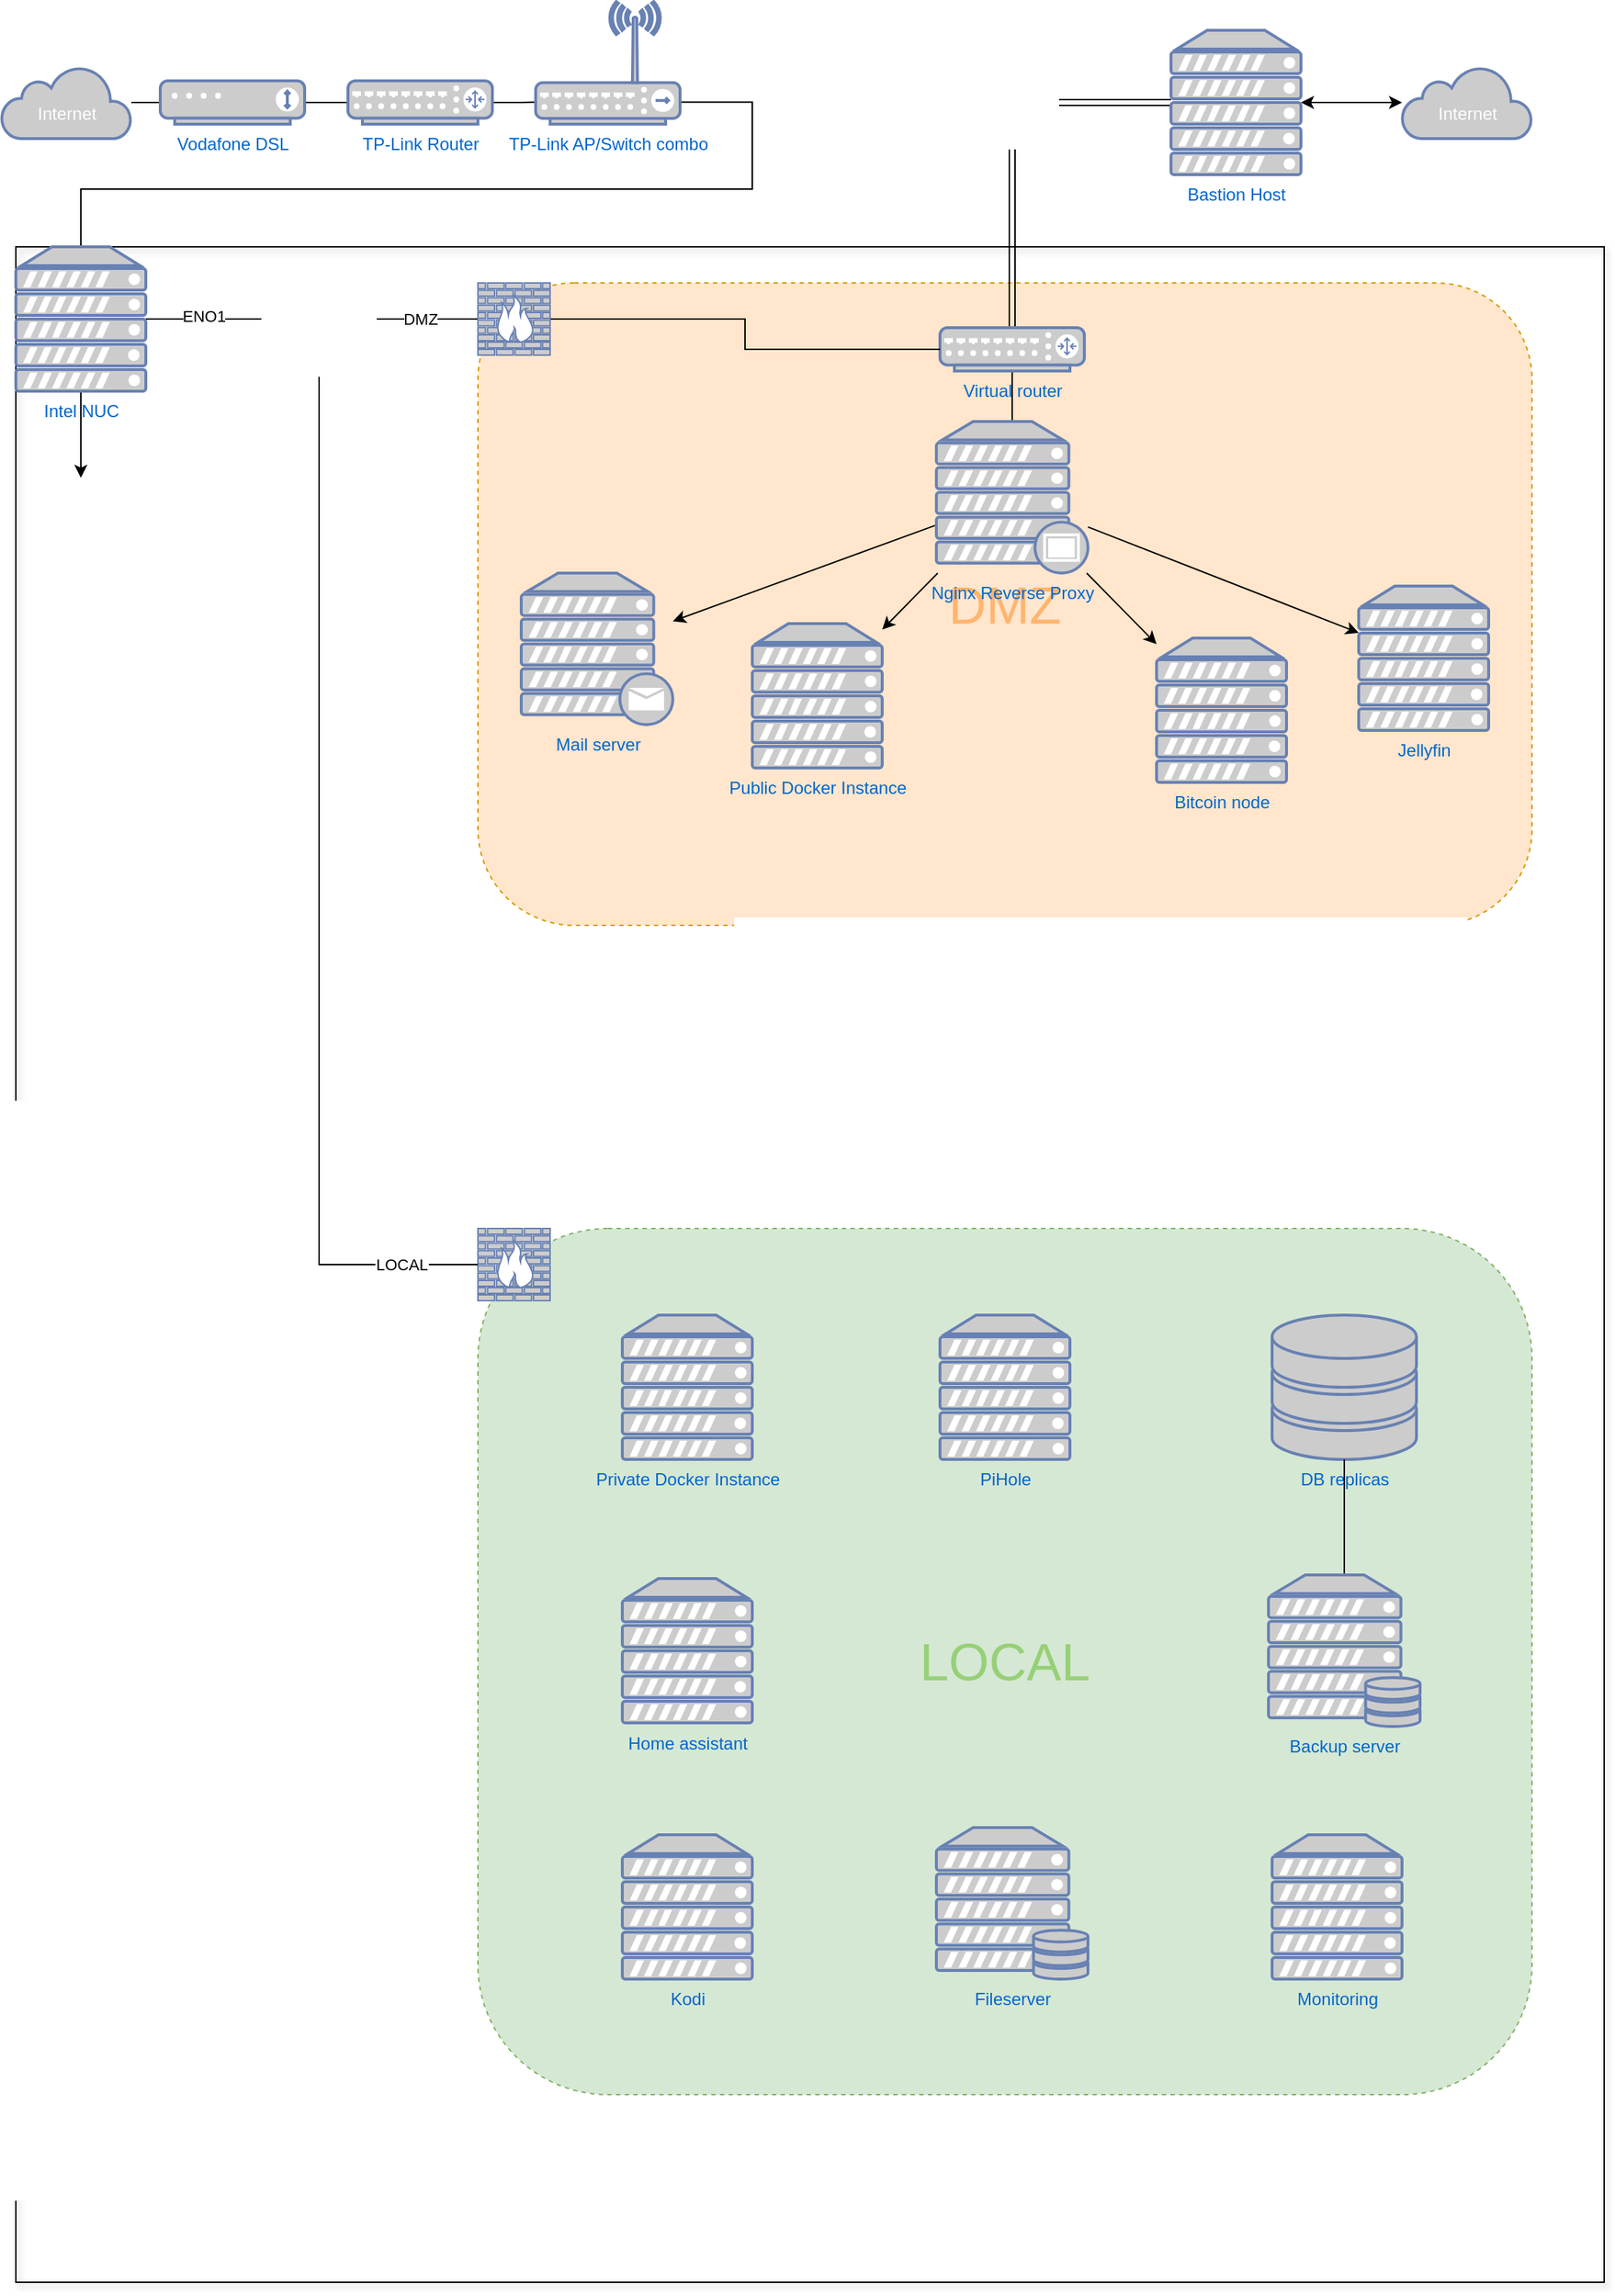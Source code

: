 <mxfile version="24.4.8" type="device">
  <diagram name="Page-1" id="bfe91b75-5d2c-26a0-9c1d-138518896778">
    <mxGraphModel dx="916" dy="1268" grid="1" gridSize="10" guides="1" tooltips="1" connect="1" arrows="1" fold="1" page="1" pageScale="1" pageWidth="1169" pageHeight="827" background="none" math="0" shadow="0">
      <root>
        <mxCell id="0" />
        <mxCell id="1" parent="0" />
        <mxCell id="vLiRyafSho3IueOwRu0H-55" value="&lt;span style=&quot;font-size: 36px;&quot;&gt;&lt;font color=&quot;#97d077&quot;&gt;LOCAL&lt;/font&gt;&lt;/span&gt;" style="rounded=1;whiteSpace=wrap;html=1;fillColor=#d5e8d4;dashed=1;perimeterSpacing=0;strokeColor=#82b366;" parent="1" vertex="1">
          <mxGeometry x="360" y="880" width="730" height="600" as="geometry" />
        </mxCell>
        <mxCell id="vLiRyafSho3IueOwRu0H-13" value="" style="rounded=0;whiteSpace=wrap;html=1;fillColor=none;movable=0;resizable=0;rotatable=0;deletable=0;editable=0;locked=1;connectable=0;glass=0;shadow=1;" parent="1" vertex="1">
          <mxGeometry x="40" y="200" width="1100" height="1410" as="geometry" />
        </mxCell>
        <mxCell id="vLiRyafSho3IueOwRu0H-20" value="" style="shape=image;imageAspect=0;aspect=fixed;verticalLabelPosition=bottom;verticalAlign=top;image=https://camo.githubusercontent.com/cb6c50486cf76c4a9a9a4c7811f8bf97f59f7512d11119a386021086997cae0e/68747470733a2f2f7777772e70726f786d6f782e636f6d2f696d616765732f70726f786d6f782f50726f786d6f785f73796d626f6c5f7374616e646172645f6865782e706e67;" parent="1" vertex="1">
          <mxGeometry x="210" y="210" width="80" height="80" as="geometry" />
        </mxCell>
        <mxCell id="vLiRyafSho3IueOwRu0H-28" value="&lt;font color=&quot;#ffb570&quot; style=&quot;font-size: 36px;&quot;&gt;DMZ&lt;/font&gt;" style="rounded=1;whiteSpace=wrap;html=1;fillColor=#ffe6cc;dashed=1;perimeterSpacing=0;strokeColor=#d79b00;" parent="1" vertex="1">
          <mxGeometry x="360" y="225" width="730" height="445" as="geometry" />
        </mxCell>
        <mxCell id="vLiRyafSho3IueOwRu0H-4" style="edgeStyle=orthogonalEdgeStyle;rounded=0;orthogonalLoop=1;jettySize=auto;html=1;endArrow=none;endFill=0;" parent="1" source="vLiRyafSho3IueOwRu0H-2" target="vLiRyafSho3IueOwRu0H-3" edge="1">
          <mxGeometry relative="1" as="geometry" />
        </mxCell>
        <mxCell id="vLiRyafSho3IueOwRu0H-2" value="&lt;div&gt;&lt;br&gt;&lt;/div&gt;&lt;div&gt;Internet&lt;/div&gt;" style="html=1;outlineConnect=0;fillColor=#CCCCCC;strokeColor=#6881B3;gradientColor=none;gradientDirection=north;strokeWidth=2;shape=mxgraph.networks.cloud;fontColor=#ffffff;" parent="1" vertex="1">
          <mxGeometry x="30" y="75" width="90" height="50" as="geometry" />
        </mxCell>
        <mxCell id="vLiRyafSho3IueOwRu0H-6" style="edgeStyle=orthogonalEdgeStyle;rounded=0;orthogonalLoop=1;jettySize=auto;html=1;endArrow=none;endFill=0;" parent="1" source="vLiRyafSho3IueOwRu0H-3" target="vLiRyafSho3IueOwRu0H-5" edge="1">
          <mxGeometry relative="1" as="geometry" />
        </mxCell>
        <mxCell id="vLiRyafSho3IueOwRu0H-3" value="Vodafone DSL" style="fontColor=#0066CC;verticalAlign=top;verticalLabelPosition=bottom;labelPosition=center;align=center;html=1;outlineConnect=0;fillColor=#CCCCCC;strokeColor=#6881B3;gradientColor=none;gradientDirection=north;strokeWidth=2;shape=mxgraph.networks.modem;" parent="1" vertex="1">
          <mxGeometry x="140" y="85" width="100" height="30" as="geometry" />
        </mxCell>
        <mxCell id="vLiRyafSho3IueOwRu0H-9" style="edgeStyle=orthogonalEdgeStyle;rounded=0;orthogonalLoop=1;jettySize=auto;html=1;endArrow=none;endFill=0;entryX=0;entryY=0.82;entryDx=0;entryDy=0;entryPerimeter=0;" parent="1" source="vLiRyafSho3IueOwRu0H-5" target="vLiRyafSho3IueOwRu0H-7" edge="1">
          <mxGeometry relative="1" as="geometry">
            <mxPoint x="370" y="65" as="targetPoint" />
          </mxGeometry>
        </mxCell>
        <mxCell id="vLiRyafSho3IueOwRu0H-5" value="TP-Link Router" style="fontColor=#0066CC;verticalAlign=top;verticalLabelPosition=bottom;labelPosition=center;align=center;html=1;outlineConnect=0;fillColor=#CCCCCC;strokeColor=#6881B3;gradientColor=none;gradientDirection=north;strokeWidth=2;shape=mxgraph.networks.router;" parent="1" vertex="1">
          <mxGeometry x="270" y="85" width="100" height="30" as="geometry" />
        </mxCell>
        <mxCell id="vLiRyafSho3IueOwRu0H-12" style="edgeStyle=orthogonalEdgeStyle;rounded=0;orthogonalLoop=1;jettySize=auto;html=1;endArrow=none;endFill=0;exitX=1;exitY=0.82;exitDx=0;exitDy=0;exitPerimeter=0;" parent="1" source="vLiRyafSho3IueOwRu0H-7" target="vLiRyafSho3IueOwRu0H-11" edge="1">
          <mxGeometry relative="1" as="geometry">
            <mxPoint x="530" y="60" as="sourcePoint" />
            <Array as="points">
              <mxPoint x="550" y="100" />
              <mxPoint x="550" y="160" />
              <mxPoint x="85" y="160" />
            </Array>
          </mxGeometry>
        </mxCell>
        <mxCell id="vLiRyafSho3IueOwRu0H-7" value="TP-Link AP/Switch combo" style="fontColor=#0066CC;verticalAlign=top;verticalLabelPosition=bottom;labelPosition=center;align=center;html=1;outlineConnect=0;fillColor=#CCCCCC;strokeColor=#6881B3;gradientColor=none;gradientDirection=north;strokeWidth=2;shape=mxgraph.networks.wireless_hub;points=[[0,0.82,0,0,0],[0.5,1,0,0,0],[0.55,0,0,0,0],[0.82,0,0,0,0],[1,0.82,0,0,0]];" parent="1" vertex="1">
          <mxGeometry x="400" y="30" width="100" height="85" as="geometry" />
        </mxCell>
        <mxCell id="vLiRyafSho3IueOwRu0H-21" style="edgeStyle=orthogonalEdgeStyle;rounded=0;orthogonalLoop=1;jettySize=auto;html=1;endArrow=none;endFill=0;" parent="1" edge="1">
          <mxGeometry relative="1" as="geometry">
            <mxPoint x="130" y="249.97" as="sourcePoint" />
            <mxPoint x="210" y="249.97" as="targetPoint" />
          </mxGeometry>
        </mxCell>
        <mxCell id="vLiRyafSho3IueOwRu0H-22" value="ENO1" style="edgeLabel;html=1;align=center;verticalAlign=middle;resizable=0;points=[];" parent="vLiRyafSho3IueOwRu0H-21" vertex="1" connectable="0">
          <mxGeometry x="-0.017" y="2" relative="1" as="geometry">
            <mxPoint as="offset" />
          </mxGeometry>
        </mxCell>
        <mxCell id="vLiRyafSho3IueOwRu0H-25" style="edgeStyle=orthogonalEdgeStyle;rounded=0;orthogonalLoop=1;jettySize=auto;html=1;" parent="1" source="vLiRyafSho3IueOwRu0H-11" target="vLiRyafSho3IueOwRu0H-24" edge="1">
          <mxGeometry relative="1" as="geometry" />
        </mxCell>
        <mxCell id="vLiRyafSho3IueOwRu0H-11" value="Intel NUC" style="fontColor=#0066CC;verticalAlign=top;verticalLabelPosition=bottom;labelPosition=center;align=center;html=1;outlineConnect=0;fillColor=#CCCCCC;strokeColor=#6881B3;gradientColor=none;gradientDirection=north;strokeWidth=2;shape=mxgraph.networks.server;" parent="1" vertex="1">
          <mxGeometry x="40" y="200" width="90" height="100" as="geometry" />
        </mxCell>
        <mxCell id="vLiRyafSho3IueOwRu0H-14" style="edgeStyle=orthogonalEdgeStyle;rounded=0;orthogonalLoop=1;jettySize=auto;html=1;exitX=0.5;exitY=1;exitDx=0;exitDy=0;" parent="1" source="vLiRyafSho3IueOwRu0H-13" target="vLiRyafSho3IueOwRu0H-13" edge="1">
          <mxGeometry relative="1" as="geometry" />
        </mxCell>
        <mxCell id="vLiRyafSho3IueOwRu0H-30" style="edgeStyle=orthogonalEdgeStyle;rounded=0;orthogonalLoop=1;jettySize=auto;html=1;endArrow=none;endFill=0;" parent="1" source="vLiRyafSho3IueOwRu0H-20" target="vLiRyafSho3IueOwRu0H-38" edge="1">
          <mxGeometry relative="1" as="geometry" />
        </mxCell>
        <mxCell id="vLiRyafSho3IueOwRu0H-33" value="DMZ" style="edgeLabel;html=1;align=center;verticalAlign=middle;resizable=0;points=[];" parent="vLiRyafSho3IueOwRu0H-30" vertex="1" connectable="0">
          <mxGeometry x="-0.736" y="-2" relative="1" as="geometry">
            <mxPoint x="21" y="-2" as="offset" />
          </mxGeometry>
        </mxCell>
        <mxCell id="vLiRyafSho3IueOwRu0H-24" value="" style="shape=image;imageAspect=0;aspect=fixed;verticalLabelPosition=bottom;verticalAlign=top;image=https://cdn2.steamgriddb.com/icon/7a2af65d5b4d03e85908eaddc6fbdad9.png;" parent="1" vertex="1">
          <mxGeometry x="52.5" y="360" width="65" height="65" as="geometry" />
        </mxCell>
        <mxCell id="vLiRyafSho3IueOwRu0H-32" style="edgeStyle=orthogonalEdgeStyle;rounded=0;orthogonalLoop=1;jettySize=auto;html=1;shape=link;" parent="1" source="vLiRyafSho3IueOwRu0H-29" target="vLiRyafSho3IueOwRu0H-48" edge="1">
          <mxGeometry relative="1" as="geometry">
            <mxPoint x="730" y="125" as="targetPoint" />
          </mxGeometry>
        </mxCell>
        <mxCell id="vLiRyafSho3IueOwRu0H-44" style="edgeStyle=orthogonalEdgeStyle;rounded=0;orthogonalLoop=1;jettySize=auto;html=1;endArrow=none;endFill=0;" parent="1" source="vLiRyafSho3IueOwRu0H-29" target="vLiRyafSho3IueOwRu0H-42" edge="1">
          <mxGeometry relative="1" as="geometry" />
        </mxCell>
        <mxCell id="vLiRyafSho3IueOwRu0H-29" value="Virtual router" style="fontColor=#0066CC;verticalAlign=top;verticalLabelPosition=bottom;labelPosition=center;align=center;html=1;outlineConnect=0;fillColor=#CCCCCC;strokeColor=#6881B3;gradientColor=none;gradientDirection=north;strokeWidth=2;shape=mxgraph.networks.router;" parent="1" vertex="1">
          <mxGeometry x="680" y="256" width="100" height="30" as="geometry" />
        </mxCell>
        <mxCell id="vLiRyafSho3IueOwRu0H-35" style="edgeStyle=orthogonalEdgeStyle;rounded=0;orthogonalLoop=1;jettySize=auto;html=1;shape=link;" parent="1" source="vLiRyafSho3IueOwRu0H-48" target="vLiRyafSho3IueOwRu0H-34" edge="1">
          <mxGeometry relative="1" as="geometry">
            <mxPoint x="775" y="100" as="sourcePoint" />
          </mxGeometry>
        </mxCell>
        <mxCell id="vLiRyafSho3IueOwRu0H-37" style="edgeStyle=orthogonalEdgeStyle;rounded=0;orthogonalLoop=1;jettySize=auto;html=1;startArrow=classic;startFill=1;" parent="1" source="vLiRyafSho3IueOwRu0H-34" target="vLiRyafSho3IueOwRu0H-36" edge="1">
          <mxGeometry relative="1" as="geometry" />
        </mxCell>
        <mxCell id="vLiRyafSho3IueOwRu0H-34" value="Bastion Host" style="fontColor=#0066CC;verticalAlign=top;verticalLabelPosition=bottom;labelPosition=center;align=center;html=1;outlineConnect=0;fillColor=#CCCCCC;strokeColor=#6881B3;gradientColor=none;gradientDirection=north;strokeWidth=2;shape=mxgraph.networks.server;" parent="1" vertex="1">
          <mxGeometry x="840" y="50" width="90" height="100" as="geometry" />
        </mxCell>
        <mxCell id="vLiRyafSho3IueOwRu0H-36" value="&lt;div&gt;&lt;br&gt;&lt;/div&gt;&lt;div&gt;Internet&lt;/div&gt;" style="html=1;outlineConnect=0;fillColor=#CCCCCC;strokeColor=#6881B3;gradientColor=none;gradientDirection=north;strokeWidth=2;shape=mxgraph.networks.cloud;fontColor=#ffffff;" parent="1" vertex="1">
          <mxGeometry x="1000" y="75" width="90" height="50" as="geometry" />
        </mxCell>
        <mxCell id="vLiRyafSho3IueOwRu0H-39" style="edgeStyle=orthogonalEdgeStyle;rounded=0;orthogonalLoop=1;jettySize=auto;html=1;endArrow=none;endFill=0;" parent="1" source="vLiRyafSho3IueOwRu0H-38" target="vLiRyafSho3IueOwRu0H-29" edge="1">
          <mxGeometry relative="1" as="geometry" />
        </mxCell>
        <mxCell id="vLiRyafSho3IueOwRu0H-38" value="" style="fontColor=#0066CC;verticalAlign=top;verticalLabelPosition=bottom;labelPosition=center;align=center;html=1;outlineConnect=0;fillColor=#CCCCCC;strokeColor=#6881B3;gradientColor=none;gradientDirection=north;strokeWidth=2;shape=mxgraph.networks.firewall;" parent="1" vertex="1">
          <mxGeometry x="360" y="225" width="50" height="50" as="geometry" />
        </mxCell>
        <mxCell id="vLiRyafSho3IueOwRu0H-41" value="Mail server" style="fontColor=#0066CC;verticalAlign=top;verticalLabelPosition=bottom;labelPosition=center;align=center;html=1;outlineConnect=0;fillColor=#CCCCCC;strokeColor=#6881B3;gradientColor=none;gradientDirection=north;strokeWidth=2;shape=mxgraph.networks.mail_server;" parent="1" vertex="1">
          <mxGeometry x="390" y="426" width="105" height="105" as="geometry" />
        </mxCell>
        <mxCell id="vLiRyafSho3IueOwRu0H-45" style="rounded=0;orthogonalLoop=1;jettySize=auto;html=1;" parent="1" source="vLiRyafSho3IueOwRu0H-42" target="vLiRyafSho3IueOwRu0H-41" edge="1">
          <mxGeometry relative="1" as="geometry" />
        </mxCell>
        <mxCell id="vLiRyafSho3IueOwRu0H-47" style="rounded=0;orthogonalLoop=1;jettySize=auto;html=1;" parent="1" source="vLiRyafSho3IueOwRu0H-42" target="vLiRyafSho3IueOwRu0H-46" edge="1">
          <mxGeometry relative="1" as="geometry" />
        </mxCell>
        <mxCell id="vLiRyafSho3IueOwRu0H-52" style="rounded=0;orthogonalLoop=1;jettySize=auto;html=1;" parent="1" source="vLiRyafSho3IueOwRu0H-42" target="vLiRyafSho3IueOwRu0H-49" edge="1">
          <mxGeometry relative="1" as="geometry" />
        </mxCell>
        <mxCell id="vLiRyafSho3IueOwRu0H-54" style="rounded=0;orthogonalLoop=1;jettySize=auto;html=1;" parent="1" source="vLiRyafSho3IueOwRu0H-42" target="vLiRyafSho3IueOwRu0H-53" edge="1">
          <mxGeometry relative="1" as="geometry" />
        </mxCell>
        <mxCell id="vLiRyafSho3IueOwRu0H-42" value="Nginx Reverse Proxy" style="fontColor=#0066CC;verticalAlign=top;verticalLabelPosition=bottom;labelPosition=center;align=center;html=1;outlineConnect=0;fillColor=#CCCCCC;strokeColor=#6881B3;gradientColor=none;gradientDirection=north;strokeWidth=2;shape=mxgraph.networks.proxy_server;" parent="1" vertex="1">
          <mxGeometry x="677.5" y="321" width="105" height="105" as="geometry" />
        </mxCell>
        <mxCell id="vLiRyafSho3IueOwRu0H-46" value="Jellyfin" style="fontColor=#0066CC;verticalAlign=top;verticalLabelPosition=bottom;labelPosition=center;align=center;html=1;outlineConnect=0;fillColor=#CCCCCC;strokeColor=#6881B3;gradientColor=none;gradientDirection=north;strokeWidth=2;shape=mxgraph.networks.server;" parent="1" vertex="1">
          <mxGeometry x="970" y="435" width="90" height="100" as="geometry" />
        </mxCell>
        <mxCell id="vLiRyafSho3IueOwRu0H-48" value="" style="shape=image;imageAspect=0;aspect=fixed;verticalLabelPosition=bottom;verticalAlign=top;image=https://cdn.icon-icons.com/icons2/2699/PNG/512/wireguard_logo_icon_168760.png;" parent="1" vertex="1">
          <mxGeometry x="697.5" y="67.5" width="65" height="65" as="geometry" />
        </mxCell>
        <mxCell id="vLiRyafSho3IueOwRu0H-49" value="Bitcoin node" style="fontColor=#0066CC;verticalAlign=top;verticalLabelPosition=bottom;labelPosition=center;align=center;html=1;outlineConnect=0;fillColor=#CCCCCC;strokeColor=#6881B3;gradientColor=none;gradientDirection=north;strokeWidth=2;shape=mxgraph.networks.server;" parent="1" vertex="1">
          <mxGeometry x="830" y="471" width="90" height="100" as="geometry" />
        </mxCell>
        <mxCell id="vLiRyafSho3IueOwRu0H-53" value="Public Docker Instance" style="fontColor=#0066CC;verticalAlign=top;verticalLabelPosition=bottom;labelPosition=center;align=center;html=1;outlineConnect=0;fillColor=#CCCCCC;strokeColor=#6881B3;gradientColor=none;gradientDirection=north;strokeWidth=2;shape=mxgraph.networks.server;" parent="1" vertex="1">
          <mxGeometry x="550" y="461" width="90" height="100" as="geometry" />
        </mxCell>
        <mxCell id="vLiRyafSho3IueOwRu0H-57" value="" style="fontColor=#0066CC;verticalAlign=top;verticalLabelPosition=bottom;labelPosition=center;align=center;html=1;outlineConnect=0;fillColor=#CCCCCC;strokeColor=#6881B3;gradientColor=none;gradientDirection=north;strokeWidth=2;shape=mxgraph.networks.firewall;" parent="1" vertex="1">
          <mxGeometry x="360" y="880" width="50" height="50" as="geometry" />
        </mxCell>
        <mxCell id="vLiRyafSho3IueOwRu0H-60" style="edgeStyle=orthogonalEdgeStyle;rounded=0;orthogonalLoop=1;jettySize=auto;html=1;entryX=0;entryY=0.5;entryDx=0;entryDy=0;entryPerimeter=0;endArrow=none;endFill=0;" parent="1" source="vLiRyafSho3IueOwRu0H-20" target="vLiRyafSho3IueOwRu0H-57" edge="1">
          <mxGeometry relative="1" as="geometry">
            <Array as="points">
              <mxPoint x="250" y="905" />
            </Array>
          </mxGeometry>
        </mxCell>
        <mxCell id="vLiRyafSho3IueOwRu0H-61" value="LOCAL" style="edgeLabel;html=1;align=center;verticalAlign=middle;resizable=0;points=[];" parent="vLiRyafSho3IueOwRu0H-60" vertex="1" connectable="0">
          <mxGeometry x="0.854" y="-4" relative="1" as="geometry">
            <mxPoint y="-4" as="offset" />
          </mxGeometry>
        </mxCell>
        <mxCell id="vLiRyafSho3IueOwRu0H-62" value="Private Docker Instance" style="fontColor=#0066CC;verticalAlign=top;verticalLabelPosition=bottom;labelPosition=center;align=center;html=1;outlineConnect=0;fillColor=#CCCCCC;strokeColor=#6881B3;gradientColor=none;gradientDirection=north;strokeWidth=2;shape=mxgraph.networks.server;" parent="1" vertex="1">
          <mxGeometry x="460" y="940" width="90" height="100" as="geometry" />
        </mxCell>
        <mxCell id="vLiRyafSho3IueOwRu0H-65" value="DB&lt;span style=&quot;background-color: initial;&quot;&gt;&amp;nbsp;replicas&lt;/span&gt;" style="fontColor=#0066CC;verticalAlign=top;verticalLabelPosition=bottom;labelPosition=center;align=center;html=1;outlineConnect=0;fillColor=#CCCCCC;strokeColor=#6881B3;gradientColor=none;gradientDirection=north;strokeWidth=2;shape=mxgraph.networks.storage;" parent="1" vertex="1">
          <mxGeometry x="910" y="940" width="100" height="100" as="geometry" />
        </mxCell>
        <mxCell id="vLiRyafSho3IueOwRu0H-67" style="edgeStyle=orthogonalEdgeStyle;rounded=0;orthogonalLoop=1;jettySize=auto;html=1;endArrow=none;endFill=0;" parent="1" source="vLiRyafSho3IueOwRu0H-66" target="vLiRyafSho3IueOwRu0H-65" edge="1">
          <mxGeometry relative="1" as="geometry" />
        </mxCell>
        <mxCell id="vLiRyafSho3IueOwRu0H-66" value="Backup server" style="fontColor=#0066CC;verticalAlign=top;verticalLabelPosition=bottom;labelPosition=center;align=center;html=1;outlineConnect=0;fillColor=#CCCCCC;strokeColor=#6881B3;gradientColor=none;gradientDirection=north;strokeWidth=2;shape=mxgraph.networks.server_storage;" parent="1" vertex="1">
          <mxGeometry x="907.5" y="1120" width="105" height="105" as="geometry" />
        </mxCell>
        <mxCell id="vLiRyafSho3IueOwRu0H-69" value="Monitoring" style="fontColor=#0066CC;verticalAlign=top;verticalLabelPosition=bottom;labelPosition=center;align=center;html=1;outlineConnect=0;fillColor=#CCCCCC;strokeColor=#6881B3;gradientColor=none;gradientDirection=north;strokeWidth=2;shape=mxgraph.networks.server;" parent="1" vertex="1">
          <mxGeometry x="910" y="1300" width="90" height="100" as="geometry" />
        </mxCell>
        <mxCell id="vLiRyafSho3IueOwRu0H-70" value="Home a&lt;span style=&quot;background-color: initial;&quot;&gt;ssistant&lt;/span&gt;" style="fontColor=#0066CC;verticalAlign=top;verticalLabelPosition=bottom;labelPosition=center;align=center;html=1;outlineConnect=0;fillColor=#CCCCCC;strokeColor=#6881B3;gradientColor=none;gradientDirection=north;strokeWidth=2;shape=mxgraph.networks.server;" parent="1" vertex="1">
          <mxGeometry x="460" y="1122.5" width="90" height="100" as="geometry" />
        </mxCell>
        <mxCell id="vLiRyafSho3IueOwRu0H-71" value="Kodi" style="fontColor=#0066CC;verticalAlign=top;verticalLabelPosition=bottom;labelPosition=center;align=center;html=1;outlineConnect=0;fillColor=#CCCCCC;strokeColor=#6881B3;gradientColor=none;gradientDirection=north;strokeWidth=2;shape=mxgraph.networks.server;" parent="1" vertex="1">
          <mxGeometry x="460" y="1300" width="90" height="100" as="geometry" />
        </mxCell>
        <mxCell id="UKh5twJKD2CdF_YZtdWY-2" value="Fileserver" style="fontColor=#0066CC;verticalAlign=top;verticalLabelPosition=bottom;labelPosition=center;align=center;html=1;outlineConnect=0;fillColor=#CCCCCC;strokeColor=#6881B3;gradientColor=none;gradientDirection=north;strokeWidth=2;shape=mxgraph.networks.server_storage;" vertex="1" parent="1">
          <mxGeometry x="677.5" y="1295" width="105" height="105" as="geometry" />
        </mxCell>
        <mxCell id="UKh5twJKD2CdF_YZtdWY-3" value="PiHole" style="fontColor=#0066CC;verticalAlign=top;verticalLabelPosition=bottom;labelPosition=center;align=center;html=1;outlineConnect=0;fillColor=#CCCCCC;strokeColor=#6881B3;gradientColor=none;gradientDirection=north;strokeWidth=2;shape=mxgraph.networks.server;" vertex="1" parent="1">
          <mxGeometry x="680" y="940" width="90" height="100" as="geometry" />
        </mxCell>
      </root>
    </mxGraphModel>
  </diagram>
</mxfile>
